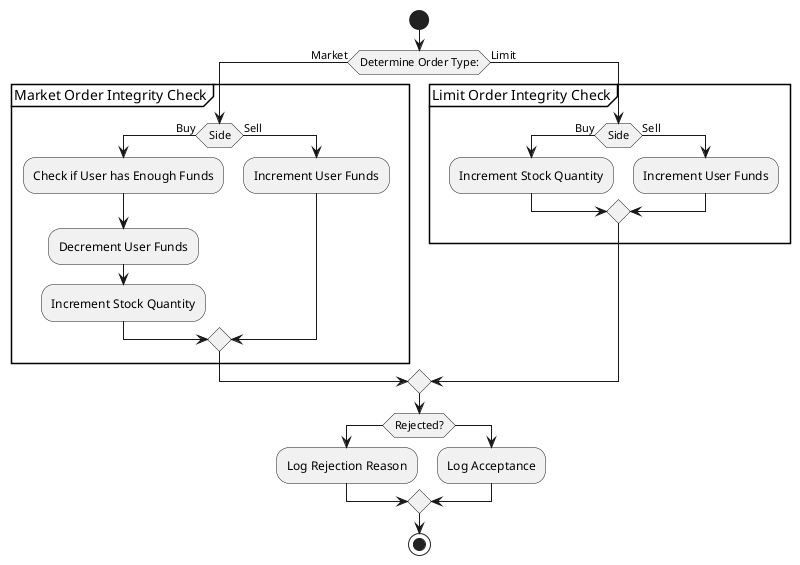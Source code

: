 @startuml Trade_Integrity_Check_Service_Flow_Diagram

start

if (Determine Order Type:) then (Market)
  partition "Market Order Integrity Check" {
    if (Side) then (Buy)
        :Check if User has Enough Funds;
        :Decrement User Funds;
        :Increment Stock Quantity;
    else (Sell)
        :Increment User Funds;
    endif
  }
else (Limit)
  partition "Limit Order Integrity Check" {
    if (Side) then (Buy)
        :Increment Stock Quantity;
    else (Sell)
        :Increment User Funds;
    endif
  }
endif

if (Rejected?) then
  :Log Rejection Reason;
else
  :Log Acceptance;
endif

stop

@enduml
